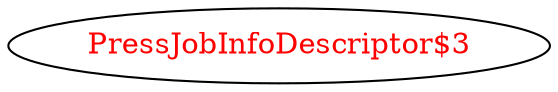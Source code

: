 digraph dependencyGraph {
 concentrate=true;
 ranksep="2.0";
 rankdir="LR"; 
 splines="ortho";
"PressJobInfoDescriptor$3" [fontcolor="red"];
}
